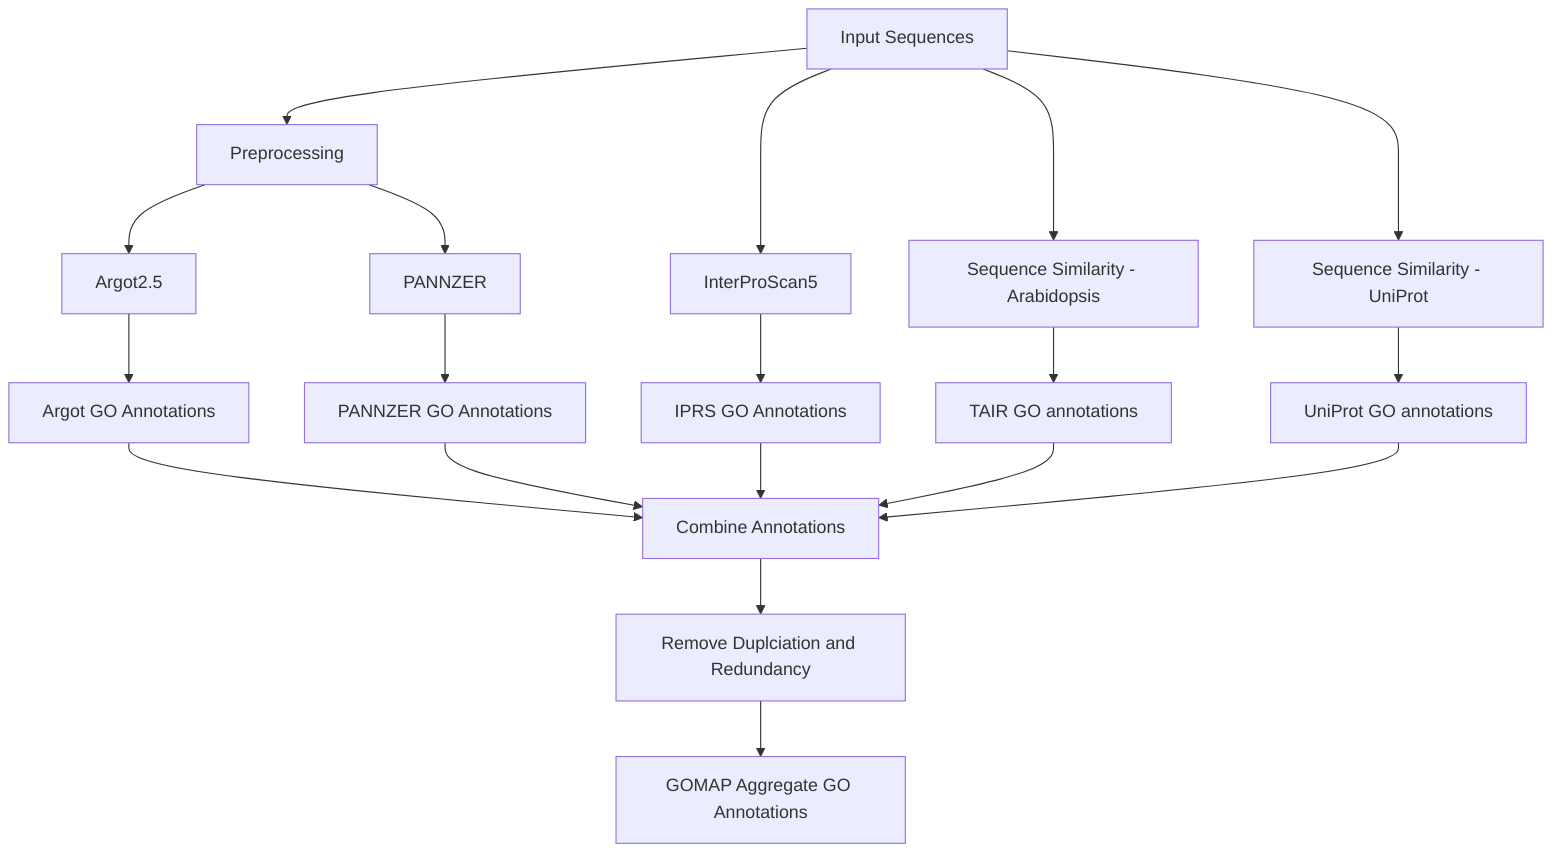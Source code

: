 graph TD;
    
    input["Input Sequences"]
    
    
    arab["Sequence Similarity - Arabidopsis"]
    arab1[TAIR GO annotations]
    uniprot["Sequence Similarity - UniProt"]
    uniprot1[UniProt GO annotations]
    input --> arab
    arab --> arab1
    input --> uniprot
    uniprot --> uniprot1
    class arab,arab1,uniprot,uniprot1 seqsim

    iprs["InterProScan5"]
    iprs1["IPRS GO Annotations"]
    input --> iprs
    iprs --> iprs1
    class iprs,iprs1 domain

    mm1[Preprocessing]
    argot["Argot2.5"]
    argot1["Argot GO Annotations"]
    pannzer["PANNZER"]
    pannzer1["PANNZER GO Annotations"]
    class argot,argot1,pannzer,pannzer1 mixmeth

    input --> mm1
    mm1 --> argot
    argot --> argot1
    mm1 --> pannzer
    pannzer --> pannzer1
    
    aggregate1["Combine Annotations"]
    argot1 --> aggregate1
    pannzer1 --> aggregate1
    iprs1 --> aggregate1
    arab1 --> aggregate1
    uniprot1 --> aggregate1
    
    aggregate2[Remove Duplciation and Redundancy]
    aggregate3[GOMAP Aggregate GO Annotations]

    aggregate1 --> aggregate2
    aggregate2 --> aggregate3